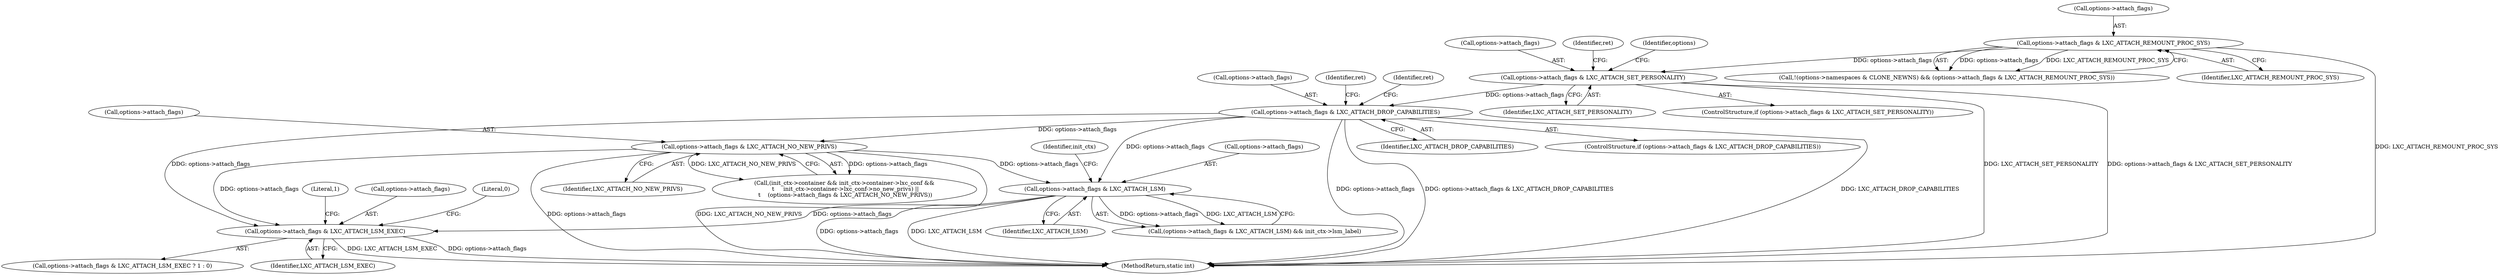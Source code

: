 digraph "0_lxc_81f466d05f2a89cb4f122ef7f593ff3f279b165c@pointer" {
"1000566" [label="(Call,options->attach_flags & LXC_ATTACH_LSM_EXEC)"];
"1000258" [label="(Call,options->attach_flags & LXC_ATTACH_DROP_CAPABILITIES)"];
"1000234" [label="(Call,options->attach_flags & LXC_ATTACH_SET_PERSONALITY)"];
"1000196" [label="(Call,options->attach_flags & LXC_ATTACH_REMOUNT_PROC_SYS)"];
"1000553" [label="(Call,options->attach_flags & LXC_ATTACH_LSM)"];
"1000522" [label="(Call,options->attach_flags & LXC_ATTACH_NO_NEW_PRIVS)"];
"1000189" [label="(Call,!(options->namespaces & CLONE_NEWNS) && (options->attach_flags & LXC_ATTACH_REMOUNT_PROC_SYS))"];
"1000572" [label="(Literal,0)"];
"1000262" [label="(Identifier,LXC_ATTACH_DROP_CAPABILITIES)"];
"1000257" [label="(ControlStructure,if (options->attach_flags & LXC_ATTACH_DROP_CAPABILITIES))"];
"1000235" [label="(Call,options->attach_flags)"];
"1000241" [label="(Identifier,ret)"];
"1000553" [label="(Call,options->attach_flags & LXC_ATTACH_LSM)"];
"1000526" [label="(Identifier,LXC_ATTACH_NO_NEW_PRIVS)"];
"1000566" [label="(Call,options->attach_flags & LXC_ATTACH_LSM_EXEC)"];
"1000504" [label="(Call,(init_ctx->container && init_ctx->container->lxc_conf &&\n \t     init_ctx->container->lxc_conf->no_new_privs) ||\n \t    (options->attach_flags & LXC_ATTACH_NO_NEW_PRIVS))"];
"1000570" [label="(Identifier,LXC_ATTACH_LSM_EXEC)"];
"1000571" [label="(Literal,1)"];
"1000234" [label="(Call,options->attach_flags & LXC_ATTACH_SET_PERSONALITY)"];
"1000554" [label="(Call,options->attach_flags)"];
"1000265" [label="(Identifier,ret)"];
"1000744" [label="(MethodReturn,static int)"];
"1000260" [label="(Identifier,options)"];
"1000523" [label="(Call,options->attach_flags)"];
"1000522" [label="(Call,options->attach_flags & LXC_ATTACH_NO_NEW_PRIVS)"];
"1000552" [label="(Call,(options->attach_flags & LXC_ATTACH_LSM) && init_ctx->lsm_label)"];
"1000238" [label="(Identifier,LXC_ATTACH_SET_PERSONALITY)"];
"1000557" [label="(Identifier,LXC_ATTACH_LSM)"];
"1000282" [label="(Identifier,ret)"];
"1000258" [label="(Call,options->attach_flags & LXC_ATTACH_DROP_CAPABILITIES)"];
"1000196" [label="(Call,options->attach_flags & LXC_ATTACH_REMOUNT_PROC_SYS)"];
"1000197" [label="(Call,options->attach_flags)"];
"1000200" [label="(Identifier,LXC_ATTACH_REMOUNT_PROC_SYS)"];
"1000567" [label="(Call,options->attach_flags)"];
"1000233" [label="(ControlStructure,if (options->attach_flags & LXC_ATTACH_SET_PERSONALITY))"];
"1000565" [label="(Call,options->attach_flags & LXC_ATTACH_LSM_EXEC ? 1 : 0)"];
"1000559" [label="(Identifier,init_ctx)"];
"1000259" [label="(Call,options->attach_flags)"];
"1000566" -> "1000565"  [label="AST: "];
"1000566" -> "1000570"  [label="CFG: "];
"1000567" -> "1000566"  [label="AST: "];
"1000570" -> "1000566"  [label="AST: "];
"1000571" -> "1000566"  [label="CFG: "];
"1000572" -> "1000566"  [label="CFG: "];
"1000566" -> "1000744"  [label="DDG: options->attach_flags"];
"1000566" -> "1000744"  [label="DDG: LXC_ATTACH_LSM_EXEC"];
"1000258" -> "1000566"  [label="DDG: options->attach_flags"];
"1000553" -> "1000566"  [label="DDG: options->attach_flags"];
"1000522" -> "1000566"  [label="DDG: options->attach_flags"];
"1000258" -> "1000257"  [label="AST: "];
"1000258" -> "1000262"  [label="CFG: "];
"1000259" -> "1000258"  [label="AST: "];
"1000262" -> "1000258"  [label="AST: "];
"1000265" -> "1000258"  [label="CFG: "];
"1000282" -> "1000258"  [label="CFG: "];
"1000258" -> "1000744"  [label="DDG: options->attach_flags"];
"1000258" -> "1000744"  [label="DDG: options->attach_flags & LXC_ATTACH_DROP_CAPABILITIES"];
"1000258" -> "1000744"  [label="DDG: LXC_ATTACH_DROP_CAPABILITIES"];
"1000234" -> "1000258"  [label="DDG: options->attach_flags"];
"1000258" -> "1000522"  [label="DDG: options->attach_flags"];
"1000258" -> "1000553"  [label="DDG: options->attach_flags"];
"1000234" -> "1000233"  [label="AST: "];
"1000234" -> "1000238"  [label="CFG: "];
"1000235" -> "1000234"  [label="AST: "];
"1000238" -> "1000234"  [label="AST: "];
"1000241" -> "1000234"  [label="CFG: "];
"1000260" -> "1000234"  [label="CFG: "];
"1000234" -> "1000744"  [label="DDG: LXC_ATTACH_SET_PERSONALITY"];
"1000234" -> "1000744"  [label="DDG: options->attach_flags & LXC_ATTACH_SET_PERSONALITY"];
"1000196" -> "1000234"  [label="DDG: options->attach_flags"];
"1000196" -> "1000189"  [label="AST: "];
"1000196" -> "1000200"  [label="CFG: "];
"1000197" -> "1000196"  [label="AST: "];
"1000200" -> "1000196"  [label="AST: "];
"1000189" -> "1000196"  [label="CFG: "];
"1000196" -> "1000744"  [label="DDG: LXC_ATTACH_REMOUNT_PROC_SYS"];
"1000196" -> "1000189"  [label="DDG: options->attach_flags"];
"1000196" -> "1000189"  [label="DDG: LXC_ATTACH_REMOUNT_PROC_SYS"];
"1000553" -> "1000552"  [label="AST: "];
"1000553" -> "1000557"  [label="CFG: "];
"1000554" -> "1000553"  [label="AST: "];
"1000557" -> "1000553"  [label="AST: "];
"1000559" -> "1000553"  [label="CFG: "];
"1000552" -> "1000553"  [label="CFG: "];
"1000553" -> "1000744"  [label="DDG: options->attach_flags"];
"1000553" -> "1000744"  [label="DDG: LXC_ATTACH_LSM"];
"1000553" -> "1000552"  [label="DDG: options->attach_flags"];
"1000553" -> "1000552"  [label="DDG: LXC_ATTACH_LSM"];
"1000522" -> "1000553"  [label="DDG: options->attach_flags"];
"1000522" -> "1000504"  [label="AST: "];
"1000522" -> "1000526"  [label="CFG: "];
"1000523" -> "1000522"  [label="AST: "];
"1000526" -> "1000522"  [label="AST: "];
"1000504" -> "1000522"  [label="CFG: "];
"1000522" -> "1000744"  [label="DDG: LXC_ATTACH_NO_NEW_PRIVS"];
"1000522" -> "1000744"  [label="DDG: options->attach_flags"];
"1000522" -> "1000504"  [label="DDG: options->attach_flags"];
"1000522" -> "1000504"  [label="DDG: LXC_ATTACH_NO_NEW_PRIVS"];
}
